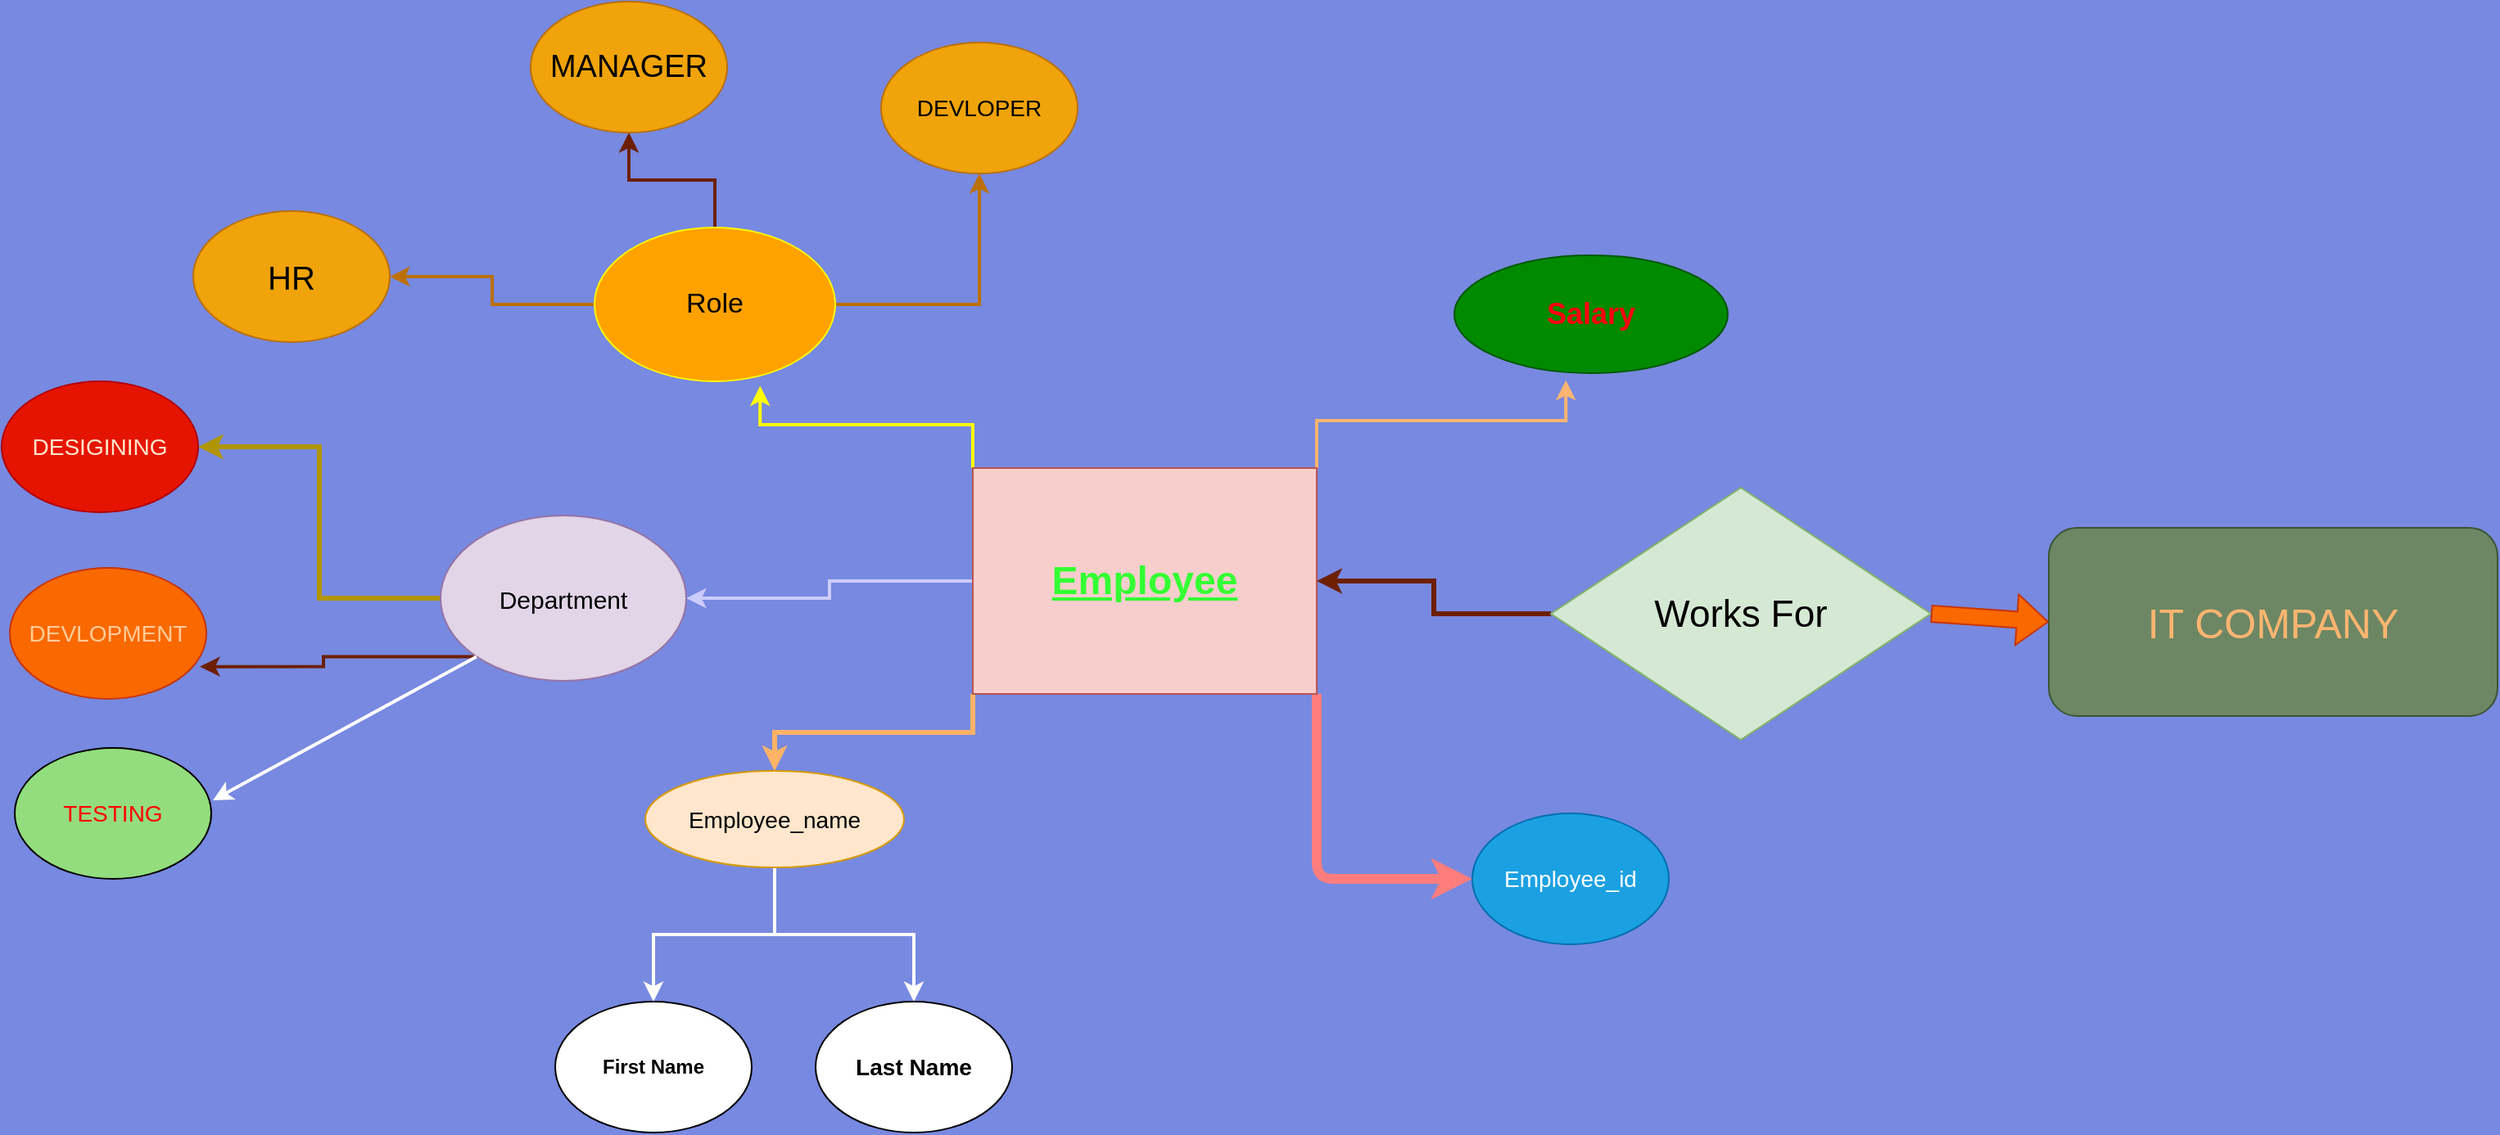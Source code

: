 <mxfile version="21.6.5" type="github">
  <diagram id="R2lEEEUBdFMjLlhIrx00" name="Page-1">
    <mxGraphModel dx="1335" dy="1674" grid="0" gridSize="10" guides="1" tooltips="1" connect="1" arrows="1" fold="1" page="1" pageScale="1" pageWidth="850" pageHeight="1100" background="#7789E0" math="0" shadow="0" extFonts="Permanent Marker^https://fonts.googleapis.com/css?family=Permanent+Marker">
      <root>
        <mxCell id="0" />
        <mxCell id="1" parent="0" />
        <mxCell id="tlvbZnO4AzlykR9LZCKi-15" style="edgeStyle=orthogonalEdgeStyle;rounded=1;orthogonalLoop=1;jettySize=auto;html=1;exitX=1;exitY=1;exitDx=0;exitDy=0;entryX=0;entryY=0.5;entryDx=0;entryDy=0;strokeColor=#FF7D7D;strokeWidth=6;" edge="1" parent="1" source="tlvbZnO4AzlykR9LZCKi-1" target="tlvbZnO4AzlykR9LZCKi-5">
          <mxGeometry relative="1" as="geometry" />
        </mxCell>
        <mxCell id="tlvbZnO4AzlykR9LZCKi-16" style="edgeStyle=orthogonalEdgeStyle;rounded=0;orthogonalLoop=1;jettySize=auto;html=1;exitX=0;exitY=1;exitDx=0;exitDy=0;strokeColor=#FFB366;strokeWidth=3;" edge="1" parent="1" source="tlvbZnO4AzlykR9LZCKi-1" target="tlvbZnO4AzlykR9LZCKi-4">
          <mxGeometry relative="1" as="geometry" />
        </mxCell>
        <mxCell id="tlvbZnO4AzlykR9LZCKi-17" style="edgeStyle=orthogonalEdgeStyle;rounded=0;orthogonalLoop=1;jettySize=auto;html=1;exitX=0;exitY=0;exitDx=0;exitDy=0;entryX=0.688;entryY=1.029;entryDx=0;entryDy=0;entryPerimeter=0;strokeColor=#FFFF00;strokeWidth=2;" edge="1" parent="1" source="tlvbZnO4AzlykR9LZCKi-1" target="tlvbZnO4AzlykR9LZCKi-2">
          <mxGeometry relative="1" as="geometry" />
        </mxCell>
        <mxCell id="tlvbZnO4AzlykR9LZCKi-18" style="edgeStyle=orthogonalEdgeStyle;rounded=0;orthogonalLoop=1;jettySize=auto;html=1;exitX=1;exitY=0;exitDx=0;exitDy=0;entryX=0.408;entryY=1.06;entryDx=0;entryDy=0;entryPerimeter=0;strokeColor=#FFB570;strokeWidth=2;" edge="1" parent="1" source="tlvbZnO4AzlykR9LZCKi-1" target="tlvbZnO4AzlykR9LZCKi-3">
          <mxGeometry relative="1" as="geometry" />
        </mxCell>
        <mxCell id="tlvbZnO4AzlykR9LZCKi-21" style="edgeStyle=orthogonalEdgeStyle;rounded=0;orthogonalLoop=1;jettySize=auto;html=1;exitX=0;exitY=0.5;exitDx=0;exitDy=0;entryX=1;entryY=0.5;entryDx=0;entryDy=0;strokeColor=#CCCCFF;strokeWidth=2;" edge="1" parent="1" source="tlvbZnO4AzlykR9LZCKi-1" target="tlvbZnO4AzlykR9LZCKi-20">
          <mxGeometry relative="1" as="geometry" />
        </mxCell>
        <mxCell id="tlvbZnO4AzlykR9LZCKi-1" value="&lt;h1&gt;&lt;b&gt;&lt;font color=&quot;#33ff33&quot;&gt;&lt;u&gt;Employee&lt;/u&gt;&lt;/font&gt;&lt;/b&gt;&lt;/h1&gt;" style="rounded=0;whiteSpace=wrap;html=1;fillColor=#f8cecc;strokeColor=#b85450;" vertex="1" parent="1">
          <mxGeometry x="613" y="-682" width="210" height="138" as="geometry" />
        </mxCell>
        <mxCell id="tlvbZnO4AzlykR9LZCKi-49" style="edgeStyle=orthogonalEdgeStyle;rounded=0;orthogonalLoop=1;jettySize=auto;html=1;fillColor=#f0a30a;strokeColor=#BD7000;strokeWidth=2;" edge="1" parent="1" source="tlvbZnO4AzlykR9LZCKi-2" target="tlvbZnO4AzlykR9LZCKi-46">
          <mxGeometry relative="1" as="geometry" />
        </mxCell>
        <mxCell id="tlvbZnO4AzlykR9LZCKi-50" style="edgeStyle=orthogonalEdgeStyle;rounded=0;orthogonalLoop=1;jettySize=auto;html=1;fillColor=#a0522d;strokeColor=#6D1F00;strokeWidth=2;" edge="1" parent="1" source="tlvbZnO4AzlykR9LZCKi-2" target="tlvbZnO4AzlykR9LZCKi-45">
          <mxGeometry relative="1" as="geometry">
            <mxPoint x="323.667" y="-890.0" as="targetPoint" />
            <Array as="points" />
          </mxGeometry>
        </mxCell>
        <mxCell id="tlvbZnO4AzlykR9LZCKi-51" style="edgeStyle=orthogonalEdgeStyle;rounded=0;orthogonalLoop=1;jettySize=auto;html=1;fillColor=#f0a30a;strokeColor=#BD7000;strokeWidth=2;" edge="1" parent="1" source="tlvbZnO4AzlykR9LZCKi-2" target="tlvbZnO4AzlykR9LZCKi-47">
          <mxGeometry relative="1" as="geometry" />
        </mxCell>
        <mxCell id="tlvbZnO4AzlykR9LZCKi-2" value="&lt;font style=&quot;font-size: 17px;&quot;&gt;Role&lt;/font&gt;" style="ellipse;whiteSpace=wrap;html=1;strokeColor=#fff700;fillColor=#ffa200;" vertex="1" parent="1">
          <mxGeometry x="382" y="-829" width="147" height="94" as="geometry" />
        </mxCell>
        <mxCell id="tlvbZnO4AzlykR9LZCKi-3" value="&lt;h3&gt;&lt;font color=&quot;#ff0011&quot; style=&quot;font-size: 18px;&quot;&gt;Salary&lt;/font&gt;&lt;/h3&gt;" style="ellipse;whiteSpace=wrap;html=1;fillColor=#008a00;strokeColor=#005700;fontColor=#ffffff;" vertex="1" parent="1">
          <mxGeometry x="907" y="-812" width="167" height="72" as="geometry" />
        </mxCell>
        <mxCell id="tlvbZnO4AzlykR9LZCKi-26" style="edgeStyle=orthogonalEdgeStyle;rounded=0;orthogonalLoop=1;jettySize=auto;html=1;strokeColor=#FFFFFF;strokeWidth=2;" edge="1" parent="1" source="tlvbZnO4AzlykR9LZCKi-4" target="tlvbZnO4AzlykR9LZCKi-24">
          <mxGeometry relative="1" as="geometry" />
        </mxCell>
        <mxCell id="tlvbZnO4AzlykR9LZCKi-27" style="edgeStyle=orthogonalEdgeStyle;rounded=0;orthogonalLoop=1;jettySize=auto;html=1;strokeColor=#FFFFFF;strokeWidth=2;" edge="1" parent="1" source="tlvbZnO4AzlykR9LZCKi-4" target="tlvbZnO4AzlykR9LZCKi-25">
          <mxGeometry relative="1" as="geometry" />
        </mxCell>
        <mxCell id="tlvbZnO4AzlykR9LZCKi-4" value="&lt;font style=&quot;font-size: 14px;&quot;&gt;Employee_name&lt;/font&gt;" style="ellipse;whiteSpace=wrap;html=1;fillColor=#ffe6cc;strokeColor=#d79b00;" vertex="1" parent="1">
          <mxGeometry x="413" y="-497" width="158" height="59" as="geometry" />
        </mxCell>
        <mxCell id="tlvbZnO4AzlykR9LZCKi-5" value="&lt;font style=&quot;font-size: 14px;&quot;&gt;Employee_id&lt;/font&gt;" style="ellipse;whiteSpace=wrap;html=1;fillColor=#1ba1e2;fontColor=#ffffff;strokeColor=#006EAF;" vertex="1" parent="1">
          <mxGeometry x="918" y="-471" width="120" height="80" as="geometry" />
        </mxCell>
        <mxCell id="tlvbZnO4AzlykR9LZCKi-52" style="edgeStyle=orthogonalEdgeStyle;rounded=0;orthogonalLoop=1;jettySize=auto;html=1;fillColor=#a0522d;strokeColor=#6D1F00;strokeWidth=3;" edge="1" parent="1" source="tlvbZnO4AzlykR9LZCKi-6" target="tlvbZnO4AzlykR9LZCKi-1">
          <mxGeometry relative="1" as="geometry" />
        </mxCell>
        <mxCell id="tlvbZnO4AzlykR9LZCKi-6" value="&lt;font style=&quot;font-size: 23px;&quot;&gt;Works For&lt;/font&gt;" style="rhombus;whiteSpace=wrap;html=1;fillColor=#d5e8d4;strokeColor=#82b366;" vertex="1" parent="1">
          <mxGeometry x="966" y="-670" width="232" height="154" as="geometry" />
        </mxCell>
        <mxCell id="tlvbZnO4AzlykR9LZCKi-34" style="edgeStyle=orthogonalEdgeStyle;rounded=0;orthogonalLoop=1;jettySize=auto;html=1;exitX=0;exitY=0.5;exitDx=0;exitDy=0;entryX=1;entryY=0.5;entryDx=0;entryDy=0;strokeWidth=3;fillColor=#e3c800;strokeColor=#B09500;" edge="1" parent="1" source="tlvbZnO4AzlykR9LZCKi-20" target="tlvbZnO4AzlykR9LZCKi-32">
          <mxGeometry relative="1" as="geometry" />
        </mxCell>
        <mxCell id="tlvbZnO4AzlykR9LZCKi-36" style="edgeStyle=orthogonalEdgeStyle;rounded=0;orthogonalLoop=1;jettySize=auto;html=1;exitX=0;exitY=1;exitDx=0;exitDy=0;entryX=0.967;entryY=0.754;entryDx=0;entryDy=0;entryPerimeter=0;fillColor=#a0522d;strokeColor=#6D1F00;strokeWidth=2;" edge="1" parent="1" source="tlvbZnO4AzlykR9LZCKi-20" target="tlvbZnO4AzlykR9LZCKi-33">
          <mxGeometry relative="1" as="geometry" />
        </mxCell>
        <mxCell id="tlvbZnO4AzlykR9LZCKi-20" value="&lt;font style=&quot;font-size: 15px;&quot;&gt;Department&lt;/font&gt;" style="ellipse;whiteSpace=wrap;html=1;strokeColor=#9673a6;fillColor=#e1d5e7;" vertex="1" parent="1">
          <mxGeometry x="288" y="-653" width="150" height="101" as="geometry" />
        </mxCell>
        <mxCell id="tlvbZnO4AzlykR9LZCKi-24" value="&lt;h4&gt;First Name&lt;/h4&gt;" style="ellipse;whiteSpace=wrap;html=1;" vertex="1" parent="1">
          <mxGeometry x="358" y="-356" width="120" height="80" as="geometry" />
        </mxCell>
        <mxCell id="tlvbZnO4AzlykR9LZCKi-25" value="&lt;h3&gt;Last Name&lt;/h3&gt;" style="ellipse;whiteSpace=wrap;html=1;" vertex="1" parent="1">
          <mxGeometry x="517" y="-356" width="120" height="80" as="geometry" />
        </mxCell>
        <mxCell id="tlvbZnO4AzlykR9LZCKi-31" value="&lt;font color=&quot;#ff0000&quot; style=&quot;font-size: 14px;&quot;&gt;TESTING&lt;/font&gt;" style="ellipse;whiteSpace=wrap;html=1;fillColor=#93dd7e;" vertex="1" parent="1">
          <mxGeometry x="28" y="-511" width="120" height="80" as="geometry" />
        </mxCell>
        <mxCell id="tlvbZnO4AzlykR9LZCKi-32" value="&lt;font color=&quot;#ffe6cc&quot; style=&quot;font-size: 14px;&quot;&gt;DESIGINING&lt;/font&gt;" style="ellipse;whiteSpace=wrap;html=1;fillColor=#e51400;fontColor=#ffffff;strokeColor=#B20000;" vertex="1" parent="1">
          <mxGeometry x="20" y="-735" width="120" height="80" as="geometry" />
        </mxCell>
        <mxCell id="tlvbZnO4AzlykR9LZCKi-33" value="&lt;font color=&quot;#ffcc99&quot; style=&quot;font-size: 14px;&quot;&gt;DEVLOPMENT&lt;/font&gt;" style="ellipse;whiteSpace=wrap;html=1;fillColor=#fa6800;fontColor=#000000;strokeColor=#C73500;" vertex="1" parent="1">
          <mxGeometry x="25" y="-621" width="120" height="80" as="geometry" />
        </mxCell>
        <mxCell id="tlvbZnO4AzlykR9LZCKi-39" value="" style="endArrow=classic;html=1;rounded=0;exitX=0;exitY=1;exitDx=0;exitDy=0;strokeWidth=2;strokeColor=#FFFFFF;" edge="1" parent="1" source="tlvbZnO4AzlykR9LZCKi-20">
          <mxGeometry width="50" height="50" relative="1" as="geometry">
            <mxPoint x="99" y="-429" as="sourcePoint" />
            <mxPoint x="149" y="-479" as="targetPoint" />
          </mxGeometry>
        </mxCell>
        <mxCell id="tlvbZnO4AzlykR9LZCKi-41" value="&lt;font color=&quot;#ffb570&quot; style=&quot;font-size: 25px;&quot;&gt;IT COMPANY&lt;/font&gt;" style="rounded=1;whiteSpace=wrap;html=1;fillColor=#6d8764;fontColor=#ffffff;strokeColor=#3A5431;" vertex="1" parent="1">
          <mxGeometry x="1270" y="-645.5" width="274" height="115" as="geometry" />
        </mxCell>
        <mxCell id="tlvbZnO4AzlykR9LZCKi-43" value="" style="shape=flexArrow;endArrow=classic;html=1;rounded=0;entryX=0;entryY=0.5;entryDx=0;entryDy=0;exitX=1;exitY=0.5;exitDx=0;exitDy=0;fillColor=#fa6800;strokeColor=#C73500;" edge="1" parent="1" source="tlvbZnO4AzlykR9LZCKi-6" target="tlvbZnO4AzlykR9LZCKi-41">
          <mxGeometry width="50" height="50" relative="1" as="geometry">
            <mxPoint x="1161" y="-588" as="sourcePoint" />
            <mxPoint x="1182" y="-636" as="targetPoint" />
          </mxGeometry>
        </mxCell>
        <mxCell id="tlvbZnO4AzlykR9LZCKi-45" value="&lt;font style=&quot;font-size: 19px;&quot;&gt;MANAGER&lt;/font&gt;" style="ellipse;whiteSpace=wrap;html=1;fillColor=#f0a30a;fontColor=#000000;strokeColor=#BD7000;" vertex="1" parent="1">
          <mxGeometry x="343" y="-967" width="120" height="80" as="geometry" />
        </mxCell>
        <mxCell id="tlvbZnO4AzlykR9LZCKi-46" value="&lt;font style=&quot;font-size: 14px;&quot;&gt;DEVLOPER&lt;/font&gt;" style="ellipse;whiteSpace=wrap;html=1;fillColor=#f0a30a;fontColor=#000000;strokeColor=#BD7000;" vertex="1" parent="1">
          <mxGeometry x="557" y="-942" width="120" height="80" as="geometry" />
        </mxCell>
        <mxCell id="tlvbZnO4AzlykR9LZCKi-47" value="&lt;font style=&quot;font-size: 20px;&quot;&gt;HR&lt;/font&gt;" style="ellipse;whiteSpace=wrap;html=1;fillColor=#f0a30a;fontColor=#000000;strokeColor=#BD7000;" vertex="1" parent="1">
          <mxGeometry x="137" y="-839" width="120" height="80" as="geometry" />
        </mxCell>
      </root>
    </mxGraphModel>
  </diagram>
</mxfile>
